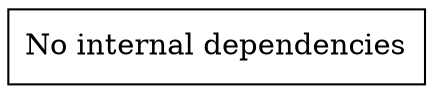 
digraph G {
concentrate=true
splines=true
node[shape=record,style=filled,fillcolor=white]
edge[color=gray50]
"No internal dependencies" }

